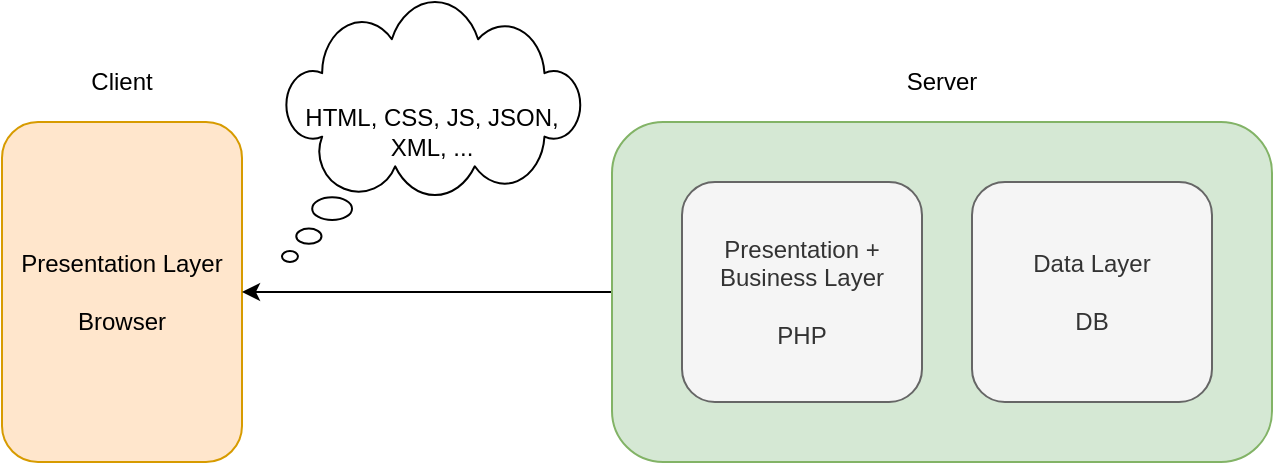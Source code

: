 <mxfile version="14.5.1" type="device" pages="2"><diagram id="KtFC51J6T-gB9Tw7aJmA" name="ssr"><mxGraphModel dx="1422" dy="810" grid="1" gridSize="10" guides="1" tooltips="1" connect="1" arrows="1" fold="1" page="1" pageScale="1" pageWidth="850" pageHeight="1100" math="0" shadow="0"><root><mxCell id="0"/><mxCell id="1" parent="0"/><mxCell id="S9reDCKmjlZPFuZcqGJW-1" value="Presentation Layer&lt;br&gt;&lt;br&gt;Browser" style="rounded=1;whiteSpace=wrap;html=1;fillColor=#ffe6cc;strokeColor=#d79b00;" vertex="1" parent="1"><mxGeometry x="70" y="480" width="120" height="170" as="geometry"/></mxCell><mxCell id="S9reDCKmjlZPFuZcqGJW-9" style="edgeStyle=orthogonalEdgeStyle;rounded=0;orthogonalLoop=1;jettySize=auto;html=1;exitX=0;exitY=0.5;exitDx=0;exitDy=0;entryX=1;entryY=0.5;entryDx=0;entryDy=0;" edge="1" parent="1" source="S9reDCKmjlZPFuZcqGJW-2" target="S9reDCKmjlZPFuZcqGJW-1"><mxGeometry relative="1" as="geometry"/></mxCell><mxCell id="S9reDCKmjlZPFuZcqGJW-2" value="" style="rounded=1;whiteSpace=wrap;html=1;fillColor=#d5e8d4;strokeColor=#82b366;" vertex="1" parent="1"><mxGeometry x="375" y="480" width="330" height="170" as="geometry"/></mxCell><mxCell id="S9reDCKmjlZPFuZcqGJW-3" value="Data Layer&lt;br&gt;&lt;br&gt;DB" style="rounded=1;whiteSpace=wrap;html=1;fillColor=#f5f5f5;strokeColor=#666666;fontColor=#333333;" vertex="1" parent="1"><mxGeometry x="555" y="510" width="120" height="110" as="geometry"/></mxCell><mxCell id="S9reDCKmjlZPFuZcqGJW-4" value="Presentation + Business Layer&lt;br&gt;&lt;br&gt;PHP" style="rounded=1;whiteSpace=wrap;html=1;fillColor=#f5f5f5;strokeColor=#666666;fontColor=#333333;" vertex="1" parent="1"><mxGeometry x="410" y="510" width="120" height="110" as="geometry"/></mxCell><mxCell id="S9reDCKmjlZPFuZcqGJW-5" value="Client" style="text;html=1;strokeColor=none;fillColor=none;align=center;verticalAlign=middle;whiteSpace=wrap;rounded=0;" vertex="1" parent="1"><mxGeometry x="110" y="450" width="40" height="20" as="geometry"/></mxCell><mxCell id="S9reDCKmjlZPFuZcqGJW-6" value="Server" style="text;html=1;strokeColor=none;fillColor=none;align=center;verticalAlign=middle;whiteSpace=wrap;rounded=0;" vertex="1" parent="1"><mxGeometry x="520" y="450" width="40" height="20" as="geometry"/></mxCell><mxCell id="S9reDCKmjlZPFuZcqGJW-10" value="HTML, CSS, JS, JSON, XML, ..." style="whiteSpace=wrap;html=1;shape=mxgraph.basic.cloud_callout" vertex="1" parent="1"><mxGeometry x="210" y="420" width="150" height="130" as="geometry"/></mxCell></root></mxGraphModel></diagram><diagram id="IEjxBjccUa8pP7Dchu9h" name="csr"><mxGraphModel dx="1422" dy="810" grid="1" gridSize="10" guides="1" tooltips="1" connect="1" arrows="1" fold="1" page="1" pageScale="1" pageWidth="850" pageHeight="1100" math="0" shadow="0"><root><mxCell id="3U8j3Yk85xyDzkSJ-G7B-0"/><mxCell id="3U8j3Yk85xyDzkSJ-G7B-1" parent="3U8j3Yk85xyDzkSJ-G7B-0"/><mxCell id="mQZWJqRxnCJDZ_C4TK0b-9" style="edgeStyle=orthogonalEdgeStyle;rounded=0;orthogonalLoop=1;jettySize=auto;html=1;exitX=1;exitY=0.75;exitDx=0;exitDy=0;entryX=0;entryY=0.75;entryDx=0;entryDy=0;" edge="1" parent="3U8j3Yk85xyDzkSJ-G7B-1" source="mQZWJqRxnCJDZ_C4TK0b-0" target="mQZWJqRxnCJDZ_C4TK0b-2"><mxGeometry relative="1" as="geometry"/></mxCell><mxCell id="mQZWJqRxnCJDZ_C4TK0b-0" value="Presentation Layer&lt;br&gt;&lt;br&gt;Browser - React" style="rounded=1;whiteSpace=wrap;html=1;fillColor=#ffe6cc;strokeColor=#d79b00;" vertex="1" parent="3U8j3Yk85xyDzkSJ-G7B-1"><mxGeometry x="108" y="495" width="120" height="170" as="geometry"/></mxCell><mxCell id="mQZWJqRxnCJDZ_C4TK0b-8" style="edgeStyle=orthogonalEdgeStyle;rounded=0;orthogonalLoop=1;jettySize=auto;html=1;exitX=0;exitY=0.25;exitDx=0;exitDy=0;entryX=1;entryY=0.25;entryDx=0;entryDy=0;" edge="1" parent="3U8j3Yk85xyDzkSJ-G7B-1" source="mQZWJqRxnCJDZ_C4TK0b-2" target="mQZWJqRxnCJDZ_C4TK0b-0"><mxGeometry relative="1" as="geometry"/></mxCell><mxCell id="mQZWJqRxnCJDZ_C4TK0b-2" value="" style="rounded=1;whiteSpace=wrap;html=1;fillColor=#d5e8d4;strokeColor=#82b366;" vertex="1" parent="3U8j3Yk85xyDzkSJ-G7B-1"><mxGeometry x="413" y="495" width="330" height="170" as="geometry"/></mxCell><mxCell id="mQZWJqRxnCJDZ_C4TK0b-3" value="Data Layer&lt;br&gt;&lt;br&gt;DB" style="rounded=1;whiteSpace=wrap;html=1;fillColor=#f5f5f5;strokeColor=#666666;fontColor=#333333;" vertex="1" parent="3U8j3Yk85xyDzkSJ-G7B-1"><mxGeometry x="593" y="525" width="120" height="110" as="geometry"/></mxCell><mxCell id="mQZWJqRxnCJDZ_C4TK0b-4" value="Presentation + Business Layer&lt;br&gt;&lt;br&gt;Go" style="rounded=1;whiteSpace=wrap;html=1;fillColor=#f5f5f5;strokeColor=#666666;fontColor=#333333;" vertex="1" parent="3U8j3Yk85xyDzkSJ-G7B-1"><mxGeometry x="448" y="525" width="120" height="110" as="geometry"/></mxCell><mxCell id="mQZWJqRxnCJDZ_C4TK0b-5" value="Client" style="text;html=1;strokeColor=none;fillColor=none;align=center;verticalAlign=middle;whiteSpace=wrap;rounded=0;" vertex="1" parent="3U8j3Yk85xyDzkSJ-G7B-1"><mxGeometry x="148" y="465" width="40" height="20" as="geometry"/></mxCell><mxCell id="mQZWJqRxnCJDZ_C4TK0b-6" value="Server" style="text;html=1;strokeColor=none;fillColor=none;align=center;verticalAlign=middle;whiteSpace=wrap;rounded=0;" vertex="1" parent="3U8j3Yk85xyDzkSJ-G7B-1"><mxGeometry x="558" y="465" width="40" height="20" as="geometry"/></mxCell><mxCell id="mQZWJqRxnCJDZ_C4TK0b-10" value="fetch(), JSON" style="whiteSpace=wrap;html=1;shape=mxgraph.basic.cloud_callout;direction=west;" vertex="1" parent="3U8j3Yk85xyDzkSJ-G7B-1"><mxGeometry x="240" y="635" width="160" height="140" as="geometry"/></mxCell><mxCell id="mQZWJqRxnCJDZ_C4TK0b-11" value="HTML, CSS, JS" style="whiteSpace=wrap;html=1;shape=mxgraph.basic.cloud_callout;direction=east;" vertex="1" parent="3U8j3Yk85xyDzkSJ-G7B-1"><mxGeometry x="250" y="390" width="150" height="135" as="geometry"/></mxCell></root></mxGraphModel></diagram></mxfile>